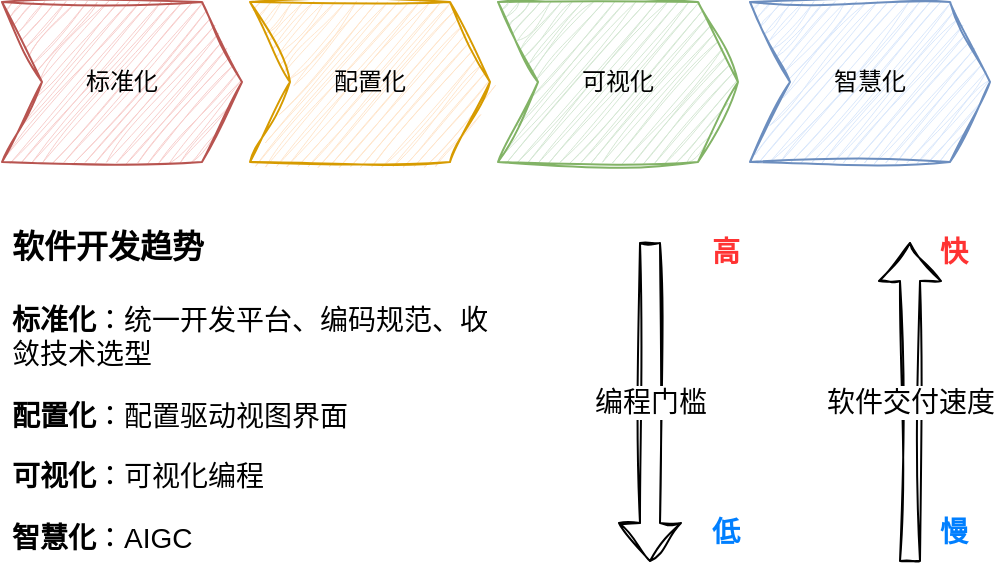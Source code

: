 <mxfile version="24.0.6" type="github">
  <diagram name="第 1 页" id="3tZ21pMMZ9bJWXgG2pwM">
    <mxGraphModel dx="1434" dy="790" grid="1" gridSize="10" guides="1" tooltips="1" connect="1" arrows="1" fold="1" page="1" pageScale="1" pageWidth="827" pageHeight="1169" math="0" shadow="0">
      <root>
        <mxCell id="0" />
        <mxCell id="1" parent="0" />
        <mxCell id="jAI67BSj0BvAzHi6qfSJ-3" value="标准化" style="shape=step;perimeter=stepPerimeter;whiteSpace=wrap;html=1;fixedSize=1;fillColor=#f8cecc;strokeColor=#b85450;rounded=0;sketch=1;curveFitting=1;jiggle=2;" parent="1" vertex="1">
          <mxGeometry x="106" y="520" width="120" height="80" as="geometry" />
        </mxCell>
        <mxCell id="jAI67BSj0BvAzHi6qfSJ-5" value="配置化" style="shape=step;perimeter=stepPerimeter;whiteSpace=wrap;html=1;fixedSize=1;fillColor=#ffe6cc;strokeColor=#d79b00;rounded=0;sketch=1;curveFitting=1;jiggle=2;" parent="1" vertex="1">
          <mxGeometry x="230" y="520" width="120" height="80" as="geometry" />
        </mxCell>
        <mxCell id="jAI67BSj0BvAzHi6qfSJ-6" value="可视化" style="shape=step;perimeter=stepPerimeter;whiteSpace=wrap;html=1;fixedSize=1;fillColor=#d5e8d4;strokeColor=#82b366;rounded=0;sketch=1;curveFitting=1;jiggle=2;" parent="1" vertex="1">
          <mxGeometry x="354" y="520" width="120" height="80" as="geometry" />
        </mxCell>
        <mxCell id="jAI67BSj0BvAzHi6qfSJ-7" value="智慧化" style="shape=step;perimeter=stepPerimeter;whiteSpace=wrap;html=1;fixedSize=1;fillColor=#dae8fc;strokeColor=#6c8ebf;rounded=0;sketch=1;curveFitting=1;jiggle=2;" parent="1" vertex="1">
          <mxGeometry x="480" y="520" width="120" height="80" as="geometry" />
        </mxCell>
        <mxCell id="jAI67BSj0BvAzHi6qfSJ-8" value="&lt;h1&gt;&lt;font style=&quot;font-size: 16px;&quot;&gt;软件开发趋势&lt;/font&gt;&lt;/h1&gt;&lt;p style=&quot;font-size: 14px;&quot;&gt;&lt;font style=&quot;font-size: 14px;&quot;&gt;&lt;b style=&quot;&quot;&gt;标准化&lt;/b&gt;：统一开发平台、编码规范、收敛技术选型&lt;/font&gt;&lt;/p&gt;&lt;p style=&quot;font-size: 14px;&quot;&gt;&lt;font style=&quot;font-size: 14px;&quot;&gt;&lt;b&gt;配置化&lt;/b&gt;：配置驱动视图界面&lt;/font&gt;&lt;/p&gt;&lt;p style=&quot;font-size: 14px;&quot;&gt;&lt;font style=&quot;font-size: 14px;&quot;&gt;&lt;b&gt;可视化&lt;/b&gt;：可视化编程&lt;/font&gt;&lt;/p&gt;&lt;p style=&quot;font-size: 14px;&quot;&gt;&lt;font style=&quot;font-size: 14px;&quot;&gt;&lt;b style=&quot;&quot;&gt;智慧化&lt;/b&gt;：AIGC&lt;/font&gt;&lt;/p&gt;&lt;p&gt;&lt;br&gt;&lt;/p&gt;" style="text;html=1;spacing=5;spacingTop=-20;whiteSpace=wrap;overflow=hidden;rounded=0;sketch=1;curveFitting=1;jiggle=2;" parent="1" vertex="1">
          <mxGeometry x="106" y="620" width="254" height="190" as="geometry" />
        </mxCell>
        <mxCell id="jAI67BSj0BvAzHi6qfSJ-12" value="&lt;font style=&quot;font-size: 14px;&quot;&gt;高&lt;/font&gt;" style="text;html=1;align=center;verticalAlign=middle;whiteSpace=wrap;rounded=0;fontStyle=1;fontColor=#FF3333;sketch=1;curveFitting=1;jiggle=2;" parent="1" vertex="1">
          <mxGeometry x="450" y="630" width="36" height="30" as="geometry" />
        </mxCell>
        <mxCell id="jAI67BSj0BvAzHi6qfSJ-13" value="" style="shape=flexArrow;endArrow=classic;html=1;rounded=0;sketch=1;curveFitting=1;jiggle=2;" parent="1" edge="1">
          <mxGeometry width="50" height="50" relative="1" as="geometry">
            <mxPoint x="430" y="640" as="sourcePoint" />
            <mxPoint x="430" y="800" as="targetPoint" />
          </mxGeometry>
        </mxCell>
        <mxCell id="qWj7hxFHxfI13keW5zfQ-6" value="&lt;font style=&quot;font-size: 14px;&quot;&gt;编程门槛&lt;/font&gt;" style="edgeLabel;html=1;align=center;verticalAlign=middle;resizable=0;points=[];" vertex="1" connectable="0" parent="jAI67BSj0BvAzHi6qfSJ-13">
          <mxGeometry x="-0.113" y="2" relative="1" as="geometry">
            <mxPoint x="-2" y="9" as="offset" />
          </mxGeometry>
        </mxCell>
        <mxCell id="jAI67BSj0BvAzHi6qfSJ-14" value="&lt;font style=&quot;font-size: 14px;&quot;&gt;低&lt;/font&gt;" style="text;html=1;align=center;verticalAlign=middle;whiteSpace=wrap;rounded=0;fontStyle=1;fontColor=#007FFF;sketch=1;curveFitting=1;jiggle=2;" parent="1" vertex="1">
          <mxGeometry x="450" y="770" width="36" height="30" as="geometry" />
        </mxCell>
        <mxCell id="qWj7hxFHxfI13keW5zfQ-1" value="" style="shape=flexArrow;endArrow=classic;html=1;rounded=0;sketch=1;curveFitting=1;jiggle=2;" edge="1" parent="1">
          <mxGeometry width="50" height="50" relative="1" as="geometry">
            <mxPoint x="560" y="800" as="sourcePoint" />
            <mxPoint x="560" y="640" as="targetPoint" />
          </mxGeometry>
        </mxCell>
        <mxCell id="qWj7hxFHxfI13keW5zfQ-5" value="&lt;font style=&quot;font-size: 14px;&quot;&gt;软件交付速度&lt;/font&gt;" style="edgeLabel;html=1;align=center;verticalAlign=middle;resizable=0;points=[];" vertex="1" connectable="0" parent="qWj7hxFHxfI13keW5zfQ-1">
          <mxGeometry x="0.037" y="-2" relative="1" as="geometry">
            <mxPoint x="-2" y="3" as="offset" />
          </mxGeometry>
        </mxCell>
        <mxCell id="qWj7hxFHxfI13keW5zfQ-3" value="&lt;font style=&quot;font-size: 14px;&quot;&gt;快&lt;/font&gt;" style="text;html=1;align=center;verticalAlign=middle;whiteSpace=wrap;rounded=0;fontStyle=1;fontColor=#FF3333;sketch=1;curveFitting=1;jiggle=2;" vertex="1" parent="1">
          <mxGeometry x="564" y="630" width="36" height="30" as="geometry" />
        </mxCell>
        <mxCell id="qWj7hxFHxfI13keW5zfQ-4" value="&lt;font style=&quot;font-size: 14px;&quot;&gt;慢&lt;/font&gt;" style="text;html=1;align=center;verticalAlign=middle;whiteSpace=wrap;rounded=0;fontStyle=1;fontColor=#007FFF;sketch=1;curveFitting=1;jiggle=2;" vertex="1" parent="1">
          <mxGeometry x="564" y="770" width="36" height="30" as="geometry" />
        </mxCell>
      </root>
    </mxGraphModel>
  </diagram>
</mxfile>

